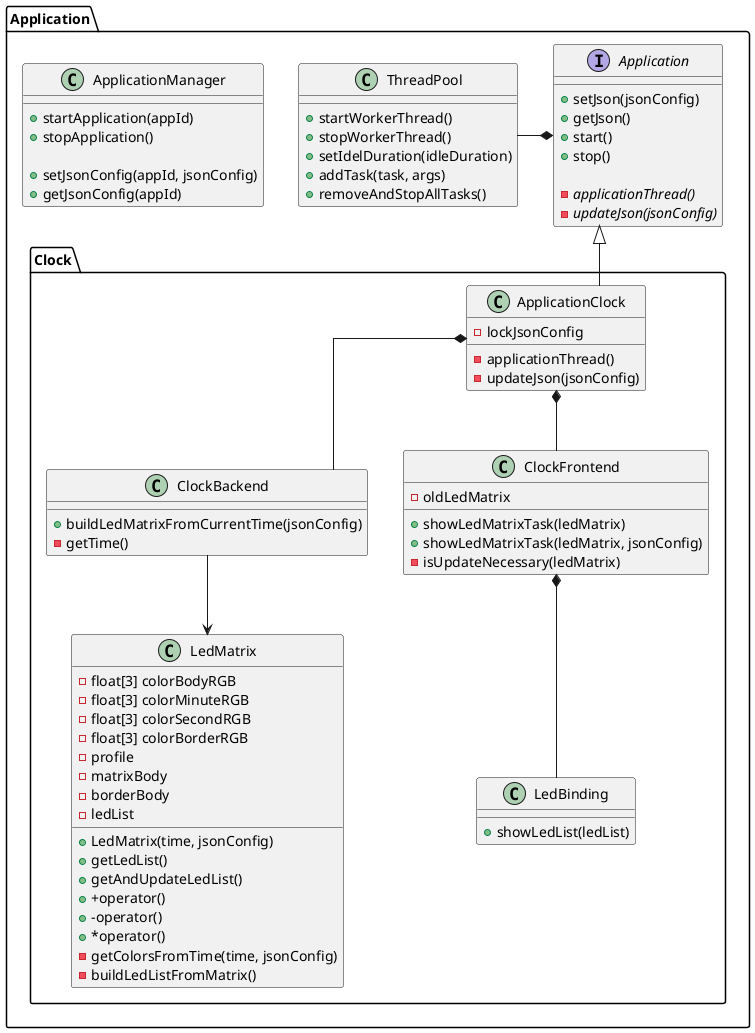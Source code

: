 @startuml
skinparam linetype ortho

namespace Application{
      class ApplicationManager {
          +startApplication(appId)
          +stopApplication()

          +setJsonConfig(appId, jsonConfig)
          +getJsonConfig(appId)
      }

      interface Application {
          +setJson(jsonConfig)
          +getJson()
          +start()
          +stop()

          -{abstract} applicationThread()
          -{abstract} updateJson(jsonConfig)
      }



      class ThreadPool {
          +startWorkerThread()
          +stopWorkerThread()
          +setIdelDuration(idleDuration)
          +addTask(task, args)
          +removeAndStopAllTasks()
      }

      ThreadPool -* Application

      namespace Clock {
          class ApplicationClock {
              -lockJsonConfig
              -applicationThread()
              -updateJson(jsonConfig)
          }
          class ClockBackend {
              +buildLedMatrixFromCurrentTime(jsonConfig)
              -getTime()
          }
          class ClockFrontend {
              -oldLedMatrix
              +showLedMatrixTask(ledMatrix)
              +showLedMatrixTask(ledMatrix, jsonConfig)
              -isUpdateNecessary(ledMatrix)
          }
          class LedBinding {
              +showLedList(ledList)
          }

          class LedMatrix {
            -float[3] colorBodyRGB
            -float[3] colorMinuteRGB
            -float[3] colorSecondRGB
            -float[3] colorBorderRGB
            -profile
            -matrixBody
            -borderBody
            -ledList
            +LedMatrix(time, jsonConfig)
            +getLedList()
            +getAndUpdateLedList()
            + +operator()
            + -operator()
            + *operator()
            -getColorsFromTime(time, jsonConfig)
            -buildLedListFromMatrix()
          }

          Application.Application <|-- Application.Clock.ApplicationClock
          ApplicationClock *-- ClockBackend
          ApplicationClock *-- ClockFrontend
          ClockFrontend *-- LedBinding
          ClockBackend --> LedMatrix
      }

}

@enduml
